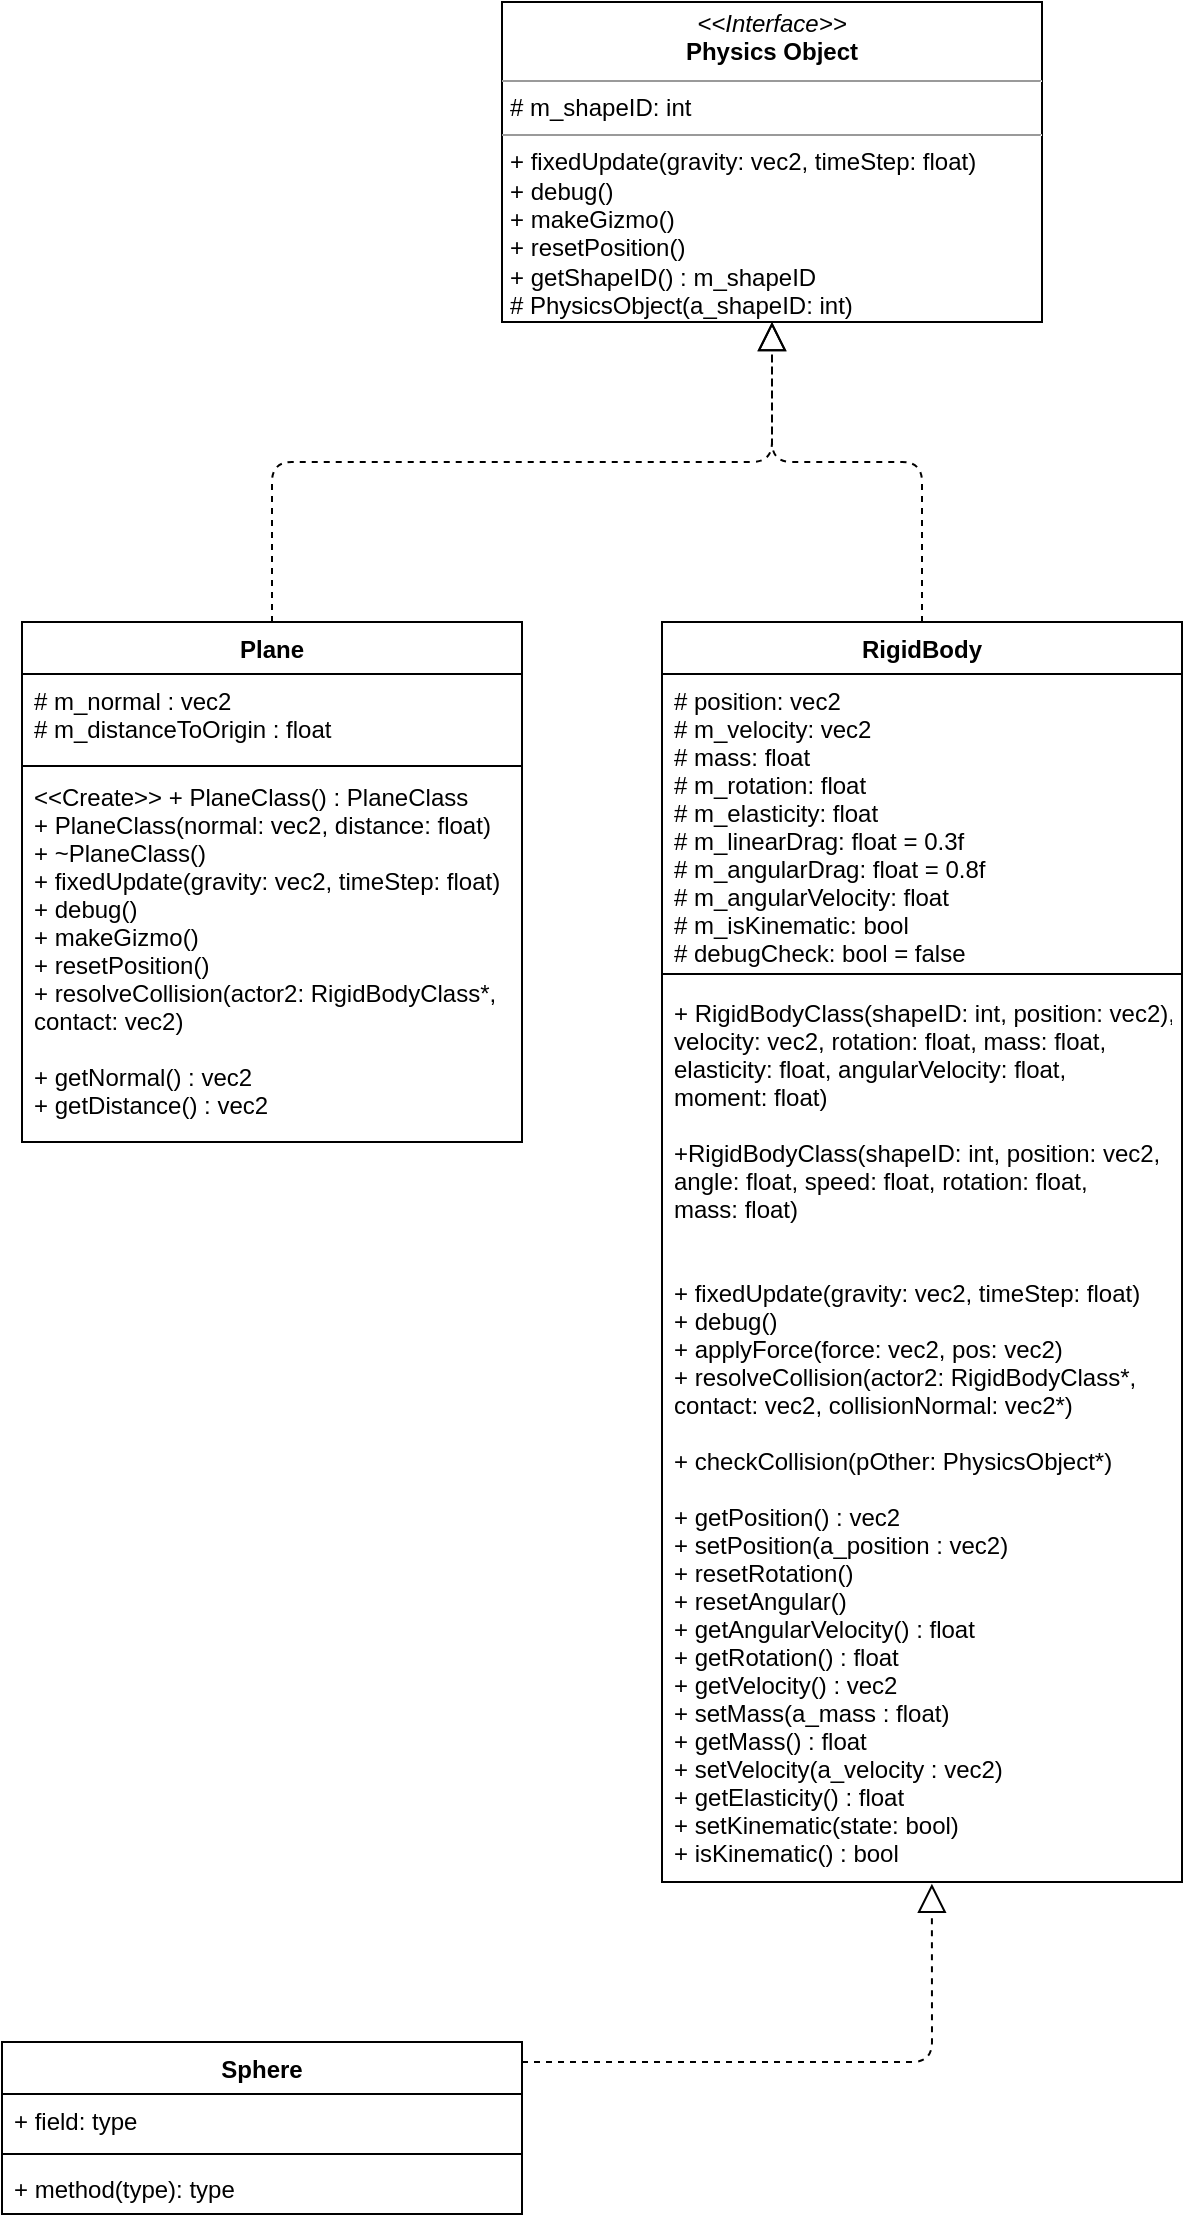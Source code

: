 <mxfile version="12.8.1" type="device"><diagram id="C5RBs43oDa-KdzZeNtuy" name="Page-1"><mxGraphModel dx="1182" dy="715" grid="1" gridSize="10" guides="1" tooltips="1" connect="1" arrows="1" fold="1" page="1" pageScale="1" pageWidth="827" pageHeight="1169" math="0" shadow="0"><root><mxCell id="WIyWlLk6GJQsqaUBKTNV-0"/><mxCell id="WIyWlLk6GJQsqaUBKTNV-1" parent="WIyWlLk6GJQsqaUBKTNV-0"/><mxCell id="z4jTuhhkNs22WmP0ODhC-8" value="&lt;p style=&quot;margin: 0px ; margin-top: 4px ; text-align: center&quot;&gt;&lt;i&gt;&amp;lt;&amp;lt;Interface&amp;gt;&amp;gt;&lt;/i&gt;&lt;br&gt;&lt;b&gt;Physics Object&lt;/b&gt;&lt;/p&gt;&lt;hr size=&quot;1&quot;&gt;&lt;p style=&quot;margin: 0px ; margin-left: 4px&quot;&gt;# m_shapeID: int&lt;br&gt;&lt;/p&gt;&lt;hr size=&quot;1&quot;&gt;&lt;p style=&quot;margin: 0px ; margin-left: 4px&quot;&gt;+ fixedUpdate(gravity: vec2, timeStep: float)&lt;br&gt;+ debug()&lt;br&gt;+ makeGizmo()&lt;/p&gt;&lt;p style=&quot;margin: 0px ; margin-left: 4px&quot;&gt;+ resetPosition()&lt;/p&gt;&lt;p style=&quot;margin: 0px ; margin-left: 4px&quot;&gt;+ getShapeID() : m_shapeID&lt;/p&gt;&lt;p style=&quot;margin: 0px ; margin-left: 4px&quot;&gt;# PhysicsObject(a_shapeID: int)&lt;/p&gt;" style="verticalAlign=top;align=left;overflow=fill;fontSize=12;fontFamily=Helvetica;html=1;" vertex="1" parent="WIyWlLk6GJQsqaUBKTNV-1"><mxGeometry x="270" y="410" width="270" height="160" as="geometry"/></mxCell><mxCell id="z4jTuhhkNs22WmP0ODhC-9" value="Plane" style="swimlane;fontStyle=1;align=center;verticalAlign=top;childLayout=stackLayout;horizontal=1;startSize=26;horizontalStack=0;resizeParent=1;resizeParentMax=0;resizeLast=0;collapsible=1;marginBottom=0;" vertex="1" parent="WIyWlLk6GJQsqaUBKTNV-1"><mxGeometry x="30" y="720" width="250" height="260" as="geometry"/></mxCell><mxCell id="z4jTuhhkNs22WmP0ODhC-12" value="# m_normal : vec2&#10;# m_distanceToOrigin : float" style="text;strokeColor=none;fillColor=none;align=left;verticalAlign=top;spacingLeft=4;spacingRight=4;overflow=hidden;rotatable=0;points=[[0,0.5],[1,0.5]];portConstraint=eastwest;" vertex="1" parent="z4jTuhhkNs22WmP0ODhC-9"><mxGeometry y="26" width="250" height="44" as="geometry"/></mxCell><mxCell id="z4jTuhhkNs22WmP0ODhC-11" value="" style="line;strokeWidth=1;fillColor=none;align=left;verticalAlign=middle;spacingTop=-1;spacingLeft=3;spacingRight=3;rotatable=0;labelPosition=right;points=[];portConstraint=eastwest;" vertex="1" parent="z4jTuhhkNs22WmP0ODhC-9"><mxGeometry y="70" width="250" height="4" as="geometry"/></mxCell><mxCell id="z4jTuhhkNs22WmP0ODhC-27" value="&lt;&lt;Create&gt;&gt; + PlaneClass() : PlaneClass&#10;+ PlaneClass(normal: vec2, distance: float)&#10;+ ~PlaneClass()&#10;+ fixedUpdate(gravity: vec2, timeStep: float)&#10;+ debug()&#10;+ makeGizmo()&#10;+ resetPosition()&#10;+ resolveCollision(actor2: RigidBodyClass*,&#10;contact: vec2)&#10;&#10;+ getNormal() : vec2&#10;+ getDistance() : vec2&#10;" style="text;strokeColor=none;fillColor=none;align=left;verticalAlign=top;spacingLeft=4;spacingRight=4;overflow=hidden;rotatable=0;points=[[0,0.5],[1,0.5]];portConstraint=eastwest;" vertex="1" parent="z4jTuhhkNs22WmP0ODhC-9"><mxGeometry y="74" width="250" height="186" as="geometry"/></mxCell><mxCell id="z4jTuhhkNs22WmP0ODhC-15" value="" style="endArrow=block;dashed=1;endFill=0;endSize=12;html=1;entryX=0.5;entryY=1;entryDx=0;entryDy=0;exitX=0.5;exitY=0;exitDx=0;exitDy=0;" edge="1" parent="WIyWlLk6GJQsqaUBKTNV-1" source="z4jTuhhkNs22WmP0ODhC-9" target="z4jTuhhkNs22WmP0ODhC-8"><mxGeometry width="160" relative="1" as="geometry"><mxPoint x="330" y="740" as="sourcePoint"/><mxPoint x="490" y="740" as="targetPoint"/><Array as="points"><mxPoint x="155" y="640"/><mxPoint x="405" y="640"/></Array></mxGeometry></mxCell><mxCell id="z4jTuhhkNs22WmP0ODhC-16" value="" style="endArrow=block;dashed=1;endFill=0;endSize=12;html=1;entryX=0.5;entryY=1;entryDx=0;entryDy=0;strokeColor=#000000;exitX=0.5;exitY=0;exitDx=0;exitDy=0;" edge="1" parent="WIyWlLk6GJQsqaUBKTNV-1" source="z4jTuhhkNs22WmP0ODhC-17" target="z4jTuhhkNs22WmP0ODhC-8"><mxGeometry width="160" relative="1" as="geometry"><mxPoint x="560" y="720" as="sourcePoint"/><mxPoint x="415" y="580" as="targetPoint"/><Array as="points"><mxPoint x="480" y="640"/><mxPoint x="405" y="640"/></Array></mxGeometry></mxCell><mxCell id="z4jTuhhkNs22WmP0ODhC-17" value="RigidBody" style="swimlane;fontStyle=1;align=center;verticalAlign=top;childLayout=stackLayout;horizontal=1;startSize=26;horizontalStack=0;resizeParent=1;resizeParentMax=0;resizeLast=0;collapsible=1;marginBottom=0;" vertex="1" parent="WIyWlLk6GJQsqaUBKTNV-1"><mxGeometry x="350" y="720" width="260" height="630" as="geometry"><mxRectangle x="350" y="720" width="90" height="26" as="alternateBounds"/></mxGeometry></mxCell><mxCell id="z4jTuhhkNs22WmP0ODhC-10" value="# position: vec2&#10;# m_velocity: vec2&#10;# mass: float&#10;# m_rotation: float&#10;# m_elasticity: float&#10;# m_linearDrag: float = 0.3f&#10;# m_angularDrag: float = 0.8f&#10;# m_angularVelocity: float&#10;# m_isKinematic: bool&#10;# debugCheck: bool = false" style="text;strokeColor=none;fillColor=none;align=left;verticalAlign=top;spacingLeft=4;spacingRight=4;overflow=hidden;rotatable=0;points=[[0,0.5],[1,0.5]];portConstraint=eastwest;" vertex="1" parent="z4jTuhhkNs22WmP0ODhC-17"><mxGeometry y="26" width="260" height="144" as="geometry"/></mxCell><mxCell id="z4jTuhhkNs22WmP0ODhC-19" value="" style="line;strokeWidth=1;fillColor=none;align=left;verticalAlign=middle;spacingTop=-1;spacingLeft=3;spacingRight=3;rotatable=0;labelPosition=right;points=[];portConstraint=eastwest;" vertex="1" parent="z4jTuhhkNs22WmP0ODhC-17"><mxGeometry y="170" width="260" height="12" as="geometry"/></mxCell><mxCell id="z4jTuhhkNs22WmP0ODhC-20" value="+ RigidBodyClass(shapeID: int, position: vec2),&#10;velocity: vec2, rotation: float, mass: float,&#10;elasticity: float, angularVelocity: float,&#10;moment: float)&#10;&#10;+RigidBodyClass(shapeID: int, position: vec2,&#10;angle: float, speed: float, rotation: float,&#10;mass: float)&#10;&#10;&#10;+ fixedUpdate(gravity: vec2, timeStep: float)&#10;+ debug()&#10;+ applyForce(force: vec2, pos: vec2)&#10;+ resolveCollision(actor2: RigidBodyClass*, &#10;contact: vec2, collisionNormal: vec2*)&#10;&#10;+ checkCollision(pOther: PhysicsObject*)&#10;&#10;+ getPosition() : vec2&#10;+ setPosition(a_position : vec2)&#10;+ resetRotation()&#10;+ resetAngular()&#10;+ getAngularVelocity() : float&#10;+ getRotation() : float&#10;+ getVelocity() : vec2&#10;+ setMass(a_mass : float)&#10;+ getMass() : float&#10;+ setVelocity(a_velocity : vec2)&#10;+ getElasticity() : float&#10;+ setKinematic(state: bool)&#10;+ isKinematic() : bool&#10;" style="text;strokeColor=none;fillColor=none;align=left;verticalAlign=top;spacingLeft=4;spacingRight=4;overflow=hidden;rotatable=0;points=[[0,0.5],[1,0.5]];portConstraint=eastwest;" vertex="1" parent="z4jTuhhkNs22WmP0ODhC-17"><mxGeometry y="182" width="260" height="448" as="geometry"/></mxCell><mxCell id="z4jTuhhkNs22WmP0ODhC-29" value="" style="endArrow=block;dashed=1;endFill=0;endSize=12;html=1;strokeColor=#000000;entryX=0.519;entryY=1.002;entryDx=0;entryDy=0;entryPerimeter=0;" edge="1" parent="WIyWlLk6GJQsqaUBKTNV-1" target="z4jTuhhkNs22WmP0ODhC-20"><mxGeometry width="160" relative="1" as="geometry"><mxPoint x="280" y="1440" as="sourcePoint"/><mxPoint x="370" y="1450" as="targetPoint"/><Array as="points"><mxPoint x="485" y="1440"/></Array></mxGeometry></mxCell><mxCell id="z4jTuhhkNs22WmP0ODhC-34" value="Sphere" style="swimlane;fontStyle=1;align=center;verticalAlign=top;childLayout=stackLayout;horizontal=1;startSize=26;horizontalStack=0;resizeParent=1;resizeParentMax=0;resizeLast=0;collapsible=1;marginBottom=0;" vertex="1" parent="WIyWlLk6GJQsqaUBKTNV-1"><mxGeometry x="20" y="1430" width="260" height="86" as="geometry"/></mxCell><mxCell id="z4jTuhhkNs22WmP0ODhC-35" value="+ field: type" style="text;strokeColor=none;fillColor=none;align=left;verticalAlign=top;spacingLeft=4;spacingRight=4;overflow=hidden;rotatable=0;points=[[0,0.5],[1,0.5]];portConstraint=eastwest;" vertex="1" parent="z4jTuhhkNs22WmP0ODhC-34"><mxGeometry y="26" width="260" height="26" as="geometry"/></mxCell><mxCell id="z4jTuhhkNs22WmP0ODhC-36" value="" style="line;strokeWidth=1;fillColor=none;align=left;verticalAlign=middle;spacingTop=-1;spacingLeft=3;spacingRight=3;rotatable=0;labelPosition=right;points=[];portConstraint=eastwest;" vertex="1" parent="z4jTuhhkNs22WmP0ODhC-34"><mxGeometry y="52" width="260" height="8" as="geometry"/></mxCell><mxCell id="z4jTuhhkNs22WmP0ODhC-37" value="+ method(type): type" style="text;strokeColor=none;fillColor=none;align=left;verticalAlign=top;spacingLeft=4;spacingRight=4;overflow=hidden;rotatable=0;points=[[0,0.5],[1,0.5]];portConstraint=eastwest;" vertex="1" parent="z4jTuhhkNs22WmP0ODhC-34"><mxGeometry y="60" width="260" height="26" as="geometry"/></mxCell></root></mxGraphModel></diagram></mxfile>